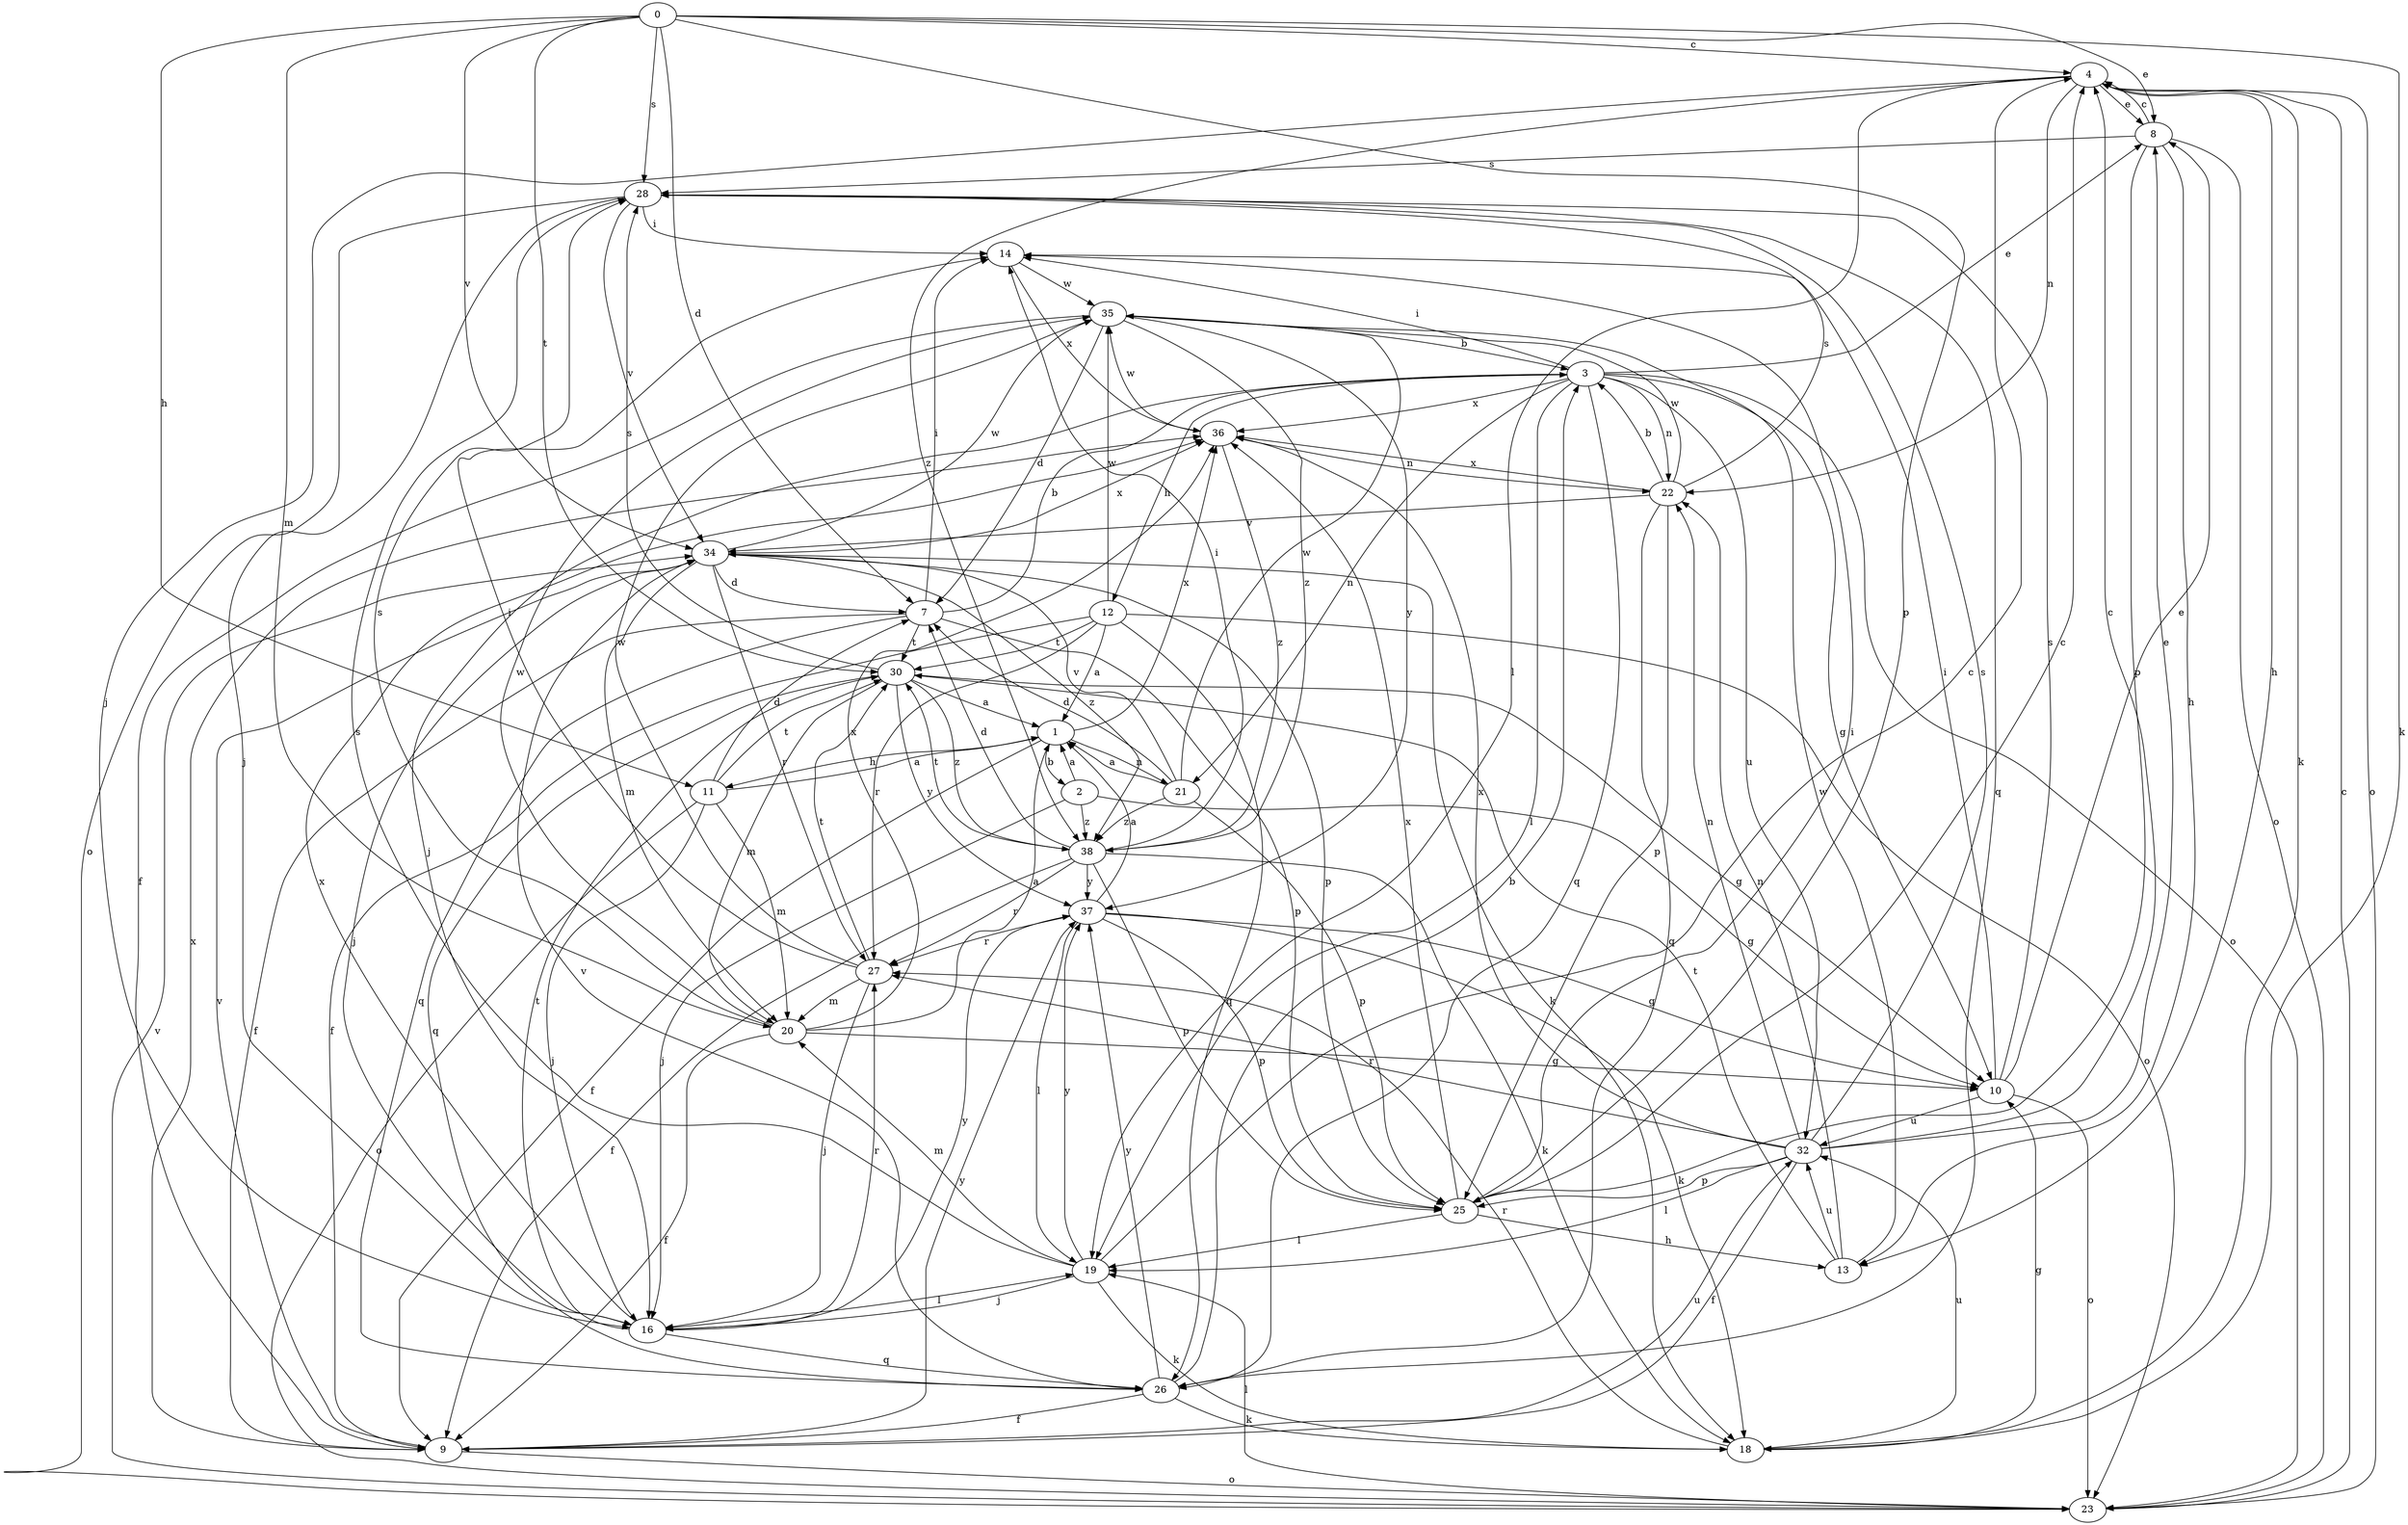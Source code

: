 strict digraph  {
0;
1;
2;
3;
4;
7;
8;
9;
10;
11;
12;
13;
14;
16;
18;
19;
20;
21;
22;
23;
25;
26;
27;
28;
30;
32;
34;
35;
36;
37;
38;
0 -> 4  [label=c];
0 -> 7  [label=d];
0 -> 8  [label=e];
0 -> 11  [label=h];
0 -> 18  [label=k];
0 -> 20  [label=m];
0 -> 25  [label=p];
0 -> 28  [label=s];
0 -> 30  [label=t];
0 -> 34  [label=v];
1 -> 2  [label=b];
1 -> 9  [label=f];
1 -> 11  [label=h];
1 -> 21  [label=n];
1 -> 36  [label=x];
2 -> 1  [label=a];
2 -> 10  [label=g];
2 -> 16  [label=j];
2 -> 38  [label=z];
3 -> 8  [label=e];
3 -> 10  [label=g];
3 -> 12  [label=h];
3 -> 14  [label=i];
3 -> 16  [label=j];
3 -> 19  [label=l];
3 -> 21  [label=n];
3 -> 22  [label=n];
3 -> 23  [label=o];
3 -> 26  [label=q];
3 -> 32  [label=u];
3 -> 36  [label=x];
4 -> 8  [label=e];
4 -> 13  [label=h];
4 -> 16  [label=j];
4 -> 18  [label=k];
4 -> 19  [label=l];
4 -> 22  [label=n];
4 -> 23  [label=o];
4 -> 38  [label=z];
7 -> 3  [label=b];
7 -> 9  [label=f];
7 -> 14  [label=i];
7 -> 25  [label=p];
7 -> 26  [label=q];
7 -> 30  [label=t];
8 -> 4  [label=c];
8 -> 13  [label=h];
8 -> 23  [label=o];
8 -> 25  [label=p];
8 -> 28  [label=s];
9 -> 23  [label=o];
9 -> 32  [label=u];
9 -> 34  [label=v];
9 -> 36  [label=x];
9 -> 37  [label=y];
10 -> 8  [label=e];
10 -> 14  [label=i];
10 -> 23  [label=o];
10 -> 28  [label=s];
10 -> 32  [label=u];
11 -> 1  [label=a];
11 -> 7  [label=d];
11 -> 16  [label=j];
11 -> 20  [label=m];
11 -> 23  [label=o];
11 -> 30  [label=t];
12 -> 1  [label=a];
12 -> 9  [label=f];
12 -> 23  [label=o];
12 -> 26  [label=q];
12 -> 27  [label=r];
12 -> 30  [label=t];
12 -> 35  [label=w];
13 -> 22  [label=n];
13 -> 30  [label=t];
13 -> 32  [label=u];
13 -> 35  [label=w];
14 -> 35  [label=w];
14 -> 36  [label=x];
16 -> 19  [label=l];
16 -> 26  [label=q];
16 -> 27  [label=r];
16 -> 30  [label=t];
16 -> 36  [label=x];
16 -> 37  [label=y];
18 -> 10  [label=g];
18 -> 27  [label=r];
18 -> 32  [label=u];
19 -> 4  [label=c];
19 -> 16  [label=j];
19 -> 18  [label=k];
19 -> 20  [label=m];
19 -> 28  [label=s];
19 -> 37  [label=y];
20 -> 1  [label=a];
20 -> 9  [label=f];
20 -> 10  [label=g];
20 -> 28  [label=s];
20 -> 35  [label=w];
20 -> 36  [label=x];
21 -> 1  [label=a];
21 -> 7  [label=d];
21 -> 25  [label=p];
21 -> 34  [label=v];
21 -> 35  [label=w];
21 -> 38  [label=z];
22 -> 3  [label=b];
22 -> 25  [label=p];
22 -> 26  [label=q];
22 -> 28  [label=s];
22 -> 34  [label=v];
22 -> 35  [label=w];
22 -> 36  [label=x];
23 -> 4  [label=c];
23 -> 19  [label=l];
23 -> 34  [label=v];
25 -> 4  [label=c];
25 -> 13  [label=h];
25 -> 14  [label=i];
25 -> 19  [label=l];
25 -> 36  [label=x];
26 -> 3  [label=b];
26 -> 9  [label=f];
26 -> 18  [label=k];
26 -> 34  [label=v];
26 -> 37  [label=y];
27 -> 14  [label=i];
27 -> 16  [label=j];
27 -> 20  [label=m];
27 -> 30  [label=t];
27 -> 35  [label=w];
28 -> 14  [label=i];
28 -> 16  [label=j];
28 -> 23  [label=o];
28 -> 26  [label=q];
28 -> 34  [label=v];
30 -> 1  [label=a];
30 -> 10  [label=g];
30 -> 20  [label=m];
30 -> 26  [label=q];
30 -> 28  [label=s];
30 -> 37  [label=y];
30 -> 38  [label=z];
32 -> 4  [label=c];
32 -> 8  [label=e];
32 -> 9  [label=f];
32 -> 19  [label=l];
32 -> 22  [label=n];
32 -> 25  [label=p];
32 -> 27  [label=r];
32 -> 28  [label=s];
32 -> 36  [label=x];
34 -> 7  [label=d];
34 -> 16  [label=j];
34 -> 18  [label=k];
34 -> 20  [label=m];
34 -> 25  [label=p];
34 -> 27  [label=r];
34 -> 35  [label=w];
34 -> 36  [label=x];
34 -> 38  [label=z];
35 -> 3  [label=b];
35 -> 7  [label=d];
35 -> 9  [label=f];
35 -> 37  [label=y];
35 -> 38  [label=z];
36 -> 22  [label=n];
36 -> 35  [label=w];
36 -> 38  [label=z];
37 -> 1  [label=a];
37 -> 10  [label=g];
37 -> 18  [label=k];
37 -> 19  [label=l];
37 -> 25  [label=p];
37 -> 27  [label=r];
38 -> 7  [label=d];
38 -> 9  [label=f];
38 -> 14  [label=i];
38 -> 18  [label=k];
38 -> 25  [label=p];
38 -> 27  [label=r];
38 -> 30  [label=t];
38 -> 37  [label=y];
}
